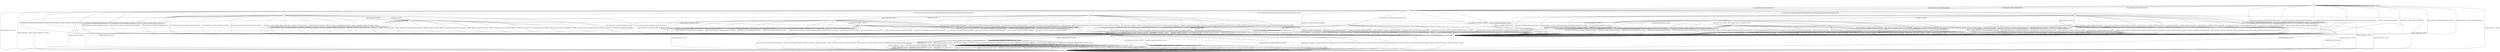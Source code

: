 digraph h7 {
s0 [label="s0"];
s1 [label="s1"];
s2 [label="s2"];
s3 [label="s3"];
s4 [label="s4"];
s5 [label="s5"];
s12 [label="s12"];
s16 [label="s16"];
s6 [label="s6"];
s7 [label="s7"];
s13 [label="s13"];
s15 [label="s15"];
s17 [label="s17"];
s8 [label="s8"];
s9 [label="s9"];
s18 [label="s18"];
s19 [label="s19"];
s10 [label="s10"];
s14 [label="s14"];
s11 [label="s11"];
s0 -> s1 [label="ECDH_CLIENT_HELLO / HELLO_VERIFY_REQUEST"];
s0 -> s2 [label="ECDH_CLIENT_KEY_EXCHANGE / Alert(FATAL,UNEXPECTED_MESSAGE)"];
s0 -> s1 [label="DH_CLIENT_HELLO / HELLO_VERIFY_REQUEST"];
s0 -> s2 [label="DH_CLIENT_KEY_EXCHANGE / Alert(FATAL,UNEXPECTED_MESSAGE)"];
s0 -> s1 [label="PSK_CLIENT_HELLO / HELLO_VERIFY_REQUEST"];
s0 -> s2 [label="PSK_CLIENT_KEY_EXCHANGE / Alert(FATAL,UNEXPECTED_MESSAGE)"];
s0 -> s1 [label="RSA_CLIENT_HELLO / HELLO_VERIFY_REQUEST"];
s0 -> s2 [label="RSA_CLIENT_KEY_EXCHANGE / Alert(FATAL,UNEXPECTED_MESSAGE)"];
s0 -> s3 [label="CHANGE_CIPHER_SPEC / TIMEOUT"];
s0 -> s2 [label="FINISHED / Alert(FATAL,INTERNAL_ERROR)"];
s0 -> s0 [label="APPLICATION / Alert(FATAL,UNEXPECTED_MESSAGE)"];
s0 -> s2 [label="CERTIFICATE / Alert(FATAL,UNEXPECTED_MESSAGE)"];
s0 -> s2 [label="EMPTY_CERTIFICATE / Alert(FATAL,UNEXPECTED_MESSAGE)"];
s0 -> s2 [label="CERTIFICATE_VERIFY / Alert(FATAL,UNEXPECTED_MESSAGE)"];
s0 -> s0 [label="Alert(WARNING,CLOSE_NOTIFY) / TIMEOUT"];
s0 -> s0 [label="Alert(FATAL,UNEXPECTED_MESSAGE) / TIMEOUT"];
s1 -> s4 [label="ECDH_CLIENT_HELLO / SERVER_HELLO,CERTIFICATE,ECDHE_SERVER_KEY_EXCHANGE,CERTIFICATE_REQUEST,SERVER_HELLO_DONE"];
s1 -> s2 [label="ECDH_CLIENT_KEY_EXCHANGE / Alert(FATAL,UNEXPECTED_MESSAGE)"];
s1 -> s12 [label="DH_CLIENT_HELLO / SERVER_HELLO,CERTIFICATE,DHE_SERVER_KEY_EXCHANGE,CERTIFICATE_REQUEST,SERVER_HELLO_DONE"];
s1 -> s2 [label="DH_CLIENT_KEY_EXCHANGE / Alert(FATAL,UNEXPECTED_MESSAGE)"];
s1 -> s5 [label="PSK_CLIENT_HELLO / SERVER_HELLO,SERVER_HELLO_DONE"];
s1 -> s2 [label="PSK_CLIENT_KEY_EXCHANGE / Alert(FATAL,UNEXPECTED_MESSAGE)"];
s1 -> s16 [label="RSA_CLIENT_HELLO / SERVER_HELLO,CERTIFICATE,CERTIFICATE_REQUEST,SERVER_HELLO_DONE"];
s1 -> s2 [label="RSA_CLIENT_KEY_EXCHANGE / Alert(FATAL,UNEXPECTED_MESSAGE)"];
s1 -> s3 [label="CHANGE_CIPHER_SPEC / TIMEOUT"];
s1 -> s2 [label="FINISHED / Alert(FATAL,INTERNAL_ERROR)"];
s1 -> s2 [label="APPLICATION / Alert(FATAL,UNEXPECTED_MESSAGE)"];
s1 -> s2 [label="CERTIFICATE / Alert(FATAL,UNEXPECTED_MESSAGE)"];
s1 -> s2 [label="EMPTY_CERTIFICATE / Alert(FATAL,UNEXPECTED_MESSAGE)"];
s1 -> s2 [label="CERTIFICATE_VERIFY / Alert(FATAL,UNEXPECTED_MESSAGE)"];
s1 -> s2 [label="Alert(WARNING,CLOSE_NOTIFY) / TIMEOUT"];
s1 -> s2 [label="Alert(FATAL,UNEXPECTED_MESSAGE) / TIMEOUT"];
s2 -> s2 [label="ECDH_CLIENT_HELLO / TIMEOUT"];
s2 -> s2 [label="ECDH_CLIENT_KEY_EXCHANGE / TIMEOUT"];
s2 -> s2 [label="DH_CLIENT_HELLO / TIMEOUT"];
s2 -> s2 [label="DH_CLIENT_KEY_EXCHANGE / TIMEOUT"];
s2 -> s2 [label="PSK_CLIENT_HELLO / TIMEOUT"];
s2 -> s2 [label="PSK_CLIENT_KEY_EXCHANGE / TIMEOUT"];
s2 -> s2 [label="RSA_CLIENT_HELLO / TIMEOUT"];
s2 -> s2 [label="RSA_CLIENT_KEY_EXCHANGE / TIMEOUT"];
s2 -> s3 [label="CHANGE_CIPHER_SPEC / TIMEOUT"];
s2 -> s2 [label="FINISHED / TIMEOUT"];
s2 -> s2 [label="APPLICATION / Alert(FATAL,UNEXPECTED_MESSAGE)"];
s2 -> s2 [label="CERTIFICATE / TIMEOUT"];
s2 -> s2 [label="EMPTY_CERTIFICATE / TIMEOUT"];
s2 -> s2 [label="CERTIFICATE_VERIFY / TIMEOUT"];
s2 -> s2 [label="Alert(WARNING,CLOSE_NOTIFY) / TIMEOUT"];
s2 -> s2 [label="Alert(FATAL,UNEXPECTED_MESSAGE) / TIMEOUT"];
s3 -> s3 [label="ECDH_CLIENT_HELLO / TIMEOUT"];
s3 -> s3 [label="ECDH_CLIENT_KEY_EXCHANGE / TIMEOUT"];
s3 -> s3 [label="DH_CLIENT_HELLO / TIMEOUT"];
s3 -> s3 [label="DH_CLIENT_KEY_EXCHANGE / TIMEOUT"];
s3 -> s3 [label="PSK_CLIENT_HELLO / TIMEOUT"];
s3 -> s3 [label="PSK_CLIENT_KEY_EXCHANGE / TIMEOUT"];
s3 -> s3 [label="RSA_CLIENT_HELLO / TIMEOUT"];
s3 -> s3 [label="RSA_CLIENT_KEY_EXCHANGE / TIMEOUT"];
s3 -> s3 [label="CHANGE_CIPHER_SPEC / TIMEOUT"];
s3 -> s3 [label="FINISHED / TIMEOUT"];
s3 -> s3 [label="APPLICATION / TIMEOUT"];
s3 -> s3 [label="CERTIFICATE / TIMEOUT"];
s3 -> s3 [label="EMPTY_CERTIFICATE / TIMEOUT"];
s3 -> s3 [label="CERTIFICATE_VERIFY / TIMEOUT"];
s3 -> s3 [label="Alert(WARNING,CLOSE_NOTIFY) / TIMEOUT"];
s3 -> s3 [label="Alert(FATAL,UNEXPECTED_MESSAGE) / TIMEOUT"];
s4 -> s2 [label="ECDH_CLIENT_HELLO / Alert(FATAL,UNEXPECTED_MESSAGE)"];
s4 -> s2 [label="ECDH_CLIENT_KEY_EXCHANGE / Alert(FATAL,UNEXPECTED_MESSAGE)"];
s4 -> s2 [label="DH_CLIENT_HELLO / Alert(FATAL,UNEXPECTED_MESSAGE)"];
s4 -> s2 [label="DH_CLIENT_KEY_EXCHANGE / Alert(FATAL,UNEXPECTED_MESSAGE)"];
s4 -> s2 [label="PSK_CLIENT_HELLO / Alert(FATAL,UNEXPECTED_MESSAGE)"];
s4 -> s2 [label="PSK_CLIENT_KEY_EXCHANGE / Alert(FATAL,UNEXPECTED_MESSAGE)"];
s4 -> s2 [label="RSA_CLIENT_HELLO / Alert(FATAL,UNEXPECTED_MESSAGE)"];
s4 -> s2 [label="RSA_CLIENT_KEY_EXCHANGE / Alert(FATAL,UNEXPECTED_MESSAGE)"];
s4 -> s3 [label="CHANGE_CIPHER_SPEC / TIMEOUT"];
s4 -> s2 [label="FINISHED / Alert(FATAL,INTERNAL_ERROR)"];
s4 -> s2 [label="APPLICATION / Alert(FATAL,UNEXPECTED_MESSAGE)"];
s4 -> s6 [label="CERTIFICATE / TIMEOUT"];
s4 -> s6 [label="EMPTY_CERTIFICATE / TIMEOUT"];
s4 -> s2 [label="CERTIFICATE_VERIFY / Alert(FATAL,UNEXPECTED_MESSAGE)"];
s4 -> s2 [label="Alert(WARNING,CLOSE_NOTIFY) / TIMEOUT"];
s4 -> s2 [label="Alert(FATAL,UNEXPECTED_MESSAGE) / TIMEOUT"];
s5 -> s2 [label="ECDH_CLIENT_HELLO / Alert(FATAL,UNEXPECTED_MESSAGE)"];
s5 -> s2 [label="ECDH_CLIENT_KEY_EXCHANGE / Alert(FATAL,DECODE_ERROR)"];
s5 -> s2 [label="DH_CLIENT_HELLO / Alert(FATAL,UNEXPECTED_MESSAGE)"];
s5 -> s2 [label="DH_CLIENT_KEY_EXCHANGE / Alert(FATAL,DECODE_ERROR)"];
s5 -> s2 [label="PSK_CLIENT_HELLO / Alert(FATAL,UNEXPECTED_MESSAGE)"];
s5 -> s7 [label="PSK_CLIENT_KEY_EXCHANGE / TIMEOUT"];
s5 -> s2 [label="RSA_CLIENT_HELLO / Alert(FATAL,UNEXPECTED_MESSAGE)"];
s5 -> s2 [label="RSA_CLIENT_KEY_EXCHANGE / Alert(FATAL,DECODE_ERROR)"];
s5 -> s3 [label="CHANGE_CIPHER_SPEC / TIMEOUT"];
s5 -> s2 [label="FINISHED / Alert(FATAL,INTERNAL_ERROR)"];
s5 -> s2 [label="APPLICATION / Alert(FATAL,UNEXPECTED_MESSAGE)"];
s5 -> s2 [label="CERTIFICATE / Alert(FATAL,UNEXPECTED_MESSAGE)"];
s5 -> s2 [label="EMPTY_CERTIFICATE / Alert(FATAL,UNEXPECTED_MESSAGE)"];
s5 -> s2 [label="CERTIFICATE_VERIFY / Alert(FATAL,UNEXPECTED_MESSAGE)"];
s5 -> s2 [label="Alert(WARNING,CLOSE_NOTIFY) / TIMEOUT"];
s5 -> s2 [label="Alert(FATAL,UNEXPECTED_MESSAGE) / TIMEOUT"];
s12 -> s2 [label="ECDH_CLIENT_HELLO / Alert(FATAL,UNEXPECTED_MESSAGE)"];
s12 -> s2 [label="ECDH_CLIENT_KEY_EXCHANGE / Alert(FATAL,UNEXPECTED_MESSAGE)"];
s12 -> s2 [label="DH_CLIENT_HELLO / Alert(FATAL,UNEXPECTED_MESSAGE)"];
s12 -> s2 [label="DH_CLIENT_KEY_EXCHANGE / Alert(FATAL,UNEXPECTED_MESSAGE)"];
s12 -> s2 [label="PSK_CLIENT_HELLO / Alert(FATAL,UNEXPECTED_MESSAGE)"];
s12 -> s2 [label="PSK_CLIENT_KEY_EXCHANGE / Alert(FATAL,UNEXPECTED_MESSAGE)"];
s12 -> s2 [label="RSA_CLIENT_HELLO / Alert(FATAL,UNEXPECTED_MESSAGE)"];
s12 -> s2 [label="RSA_CLIENT_KEY_EXCHANGE / Alert(FATAL,UNEXPECTED_MESSAGE)"];
s12 -> s3 [label="CHANGE_CIPHER_SPEC / TIMEOUT"];
s12 -> s2 [label="FINISHED / Alert(FATAL,INTERNAL_ERROR)"];
s12 -> s2 [label="APPLICATION / Alert(FATAL,UNEXPECTED_MESSAGE)"];
s12 -> s13 [label="CERTIFICATE / TIMEOUT"];
s12 -> s15 [label="EMPTY_CERTIFICATE / TIMEOUT"];
s12 -> s2 [label="CERTIFICATE_VERIFY / Alert(FATAL,UNEXPECTED_MESSAGE)"];
s12 -> s2 [label="Alert(WARNING,CLOSE_NOTIFY) / TIMEOUT"];
s12 -> s2 [label="Alert(FATAL,UNEXPECTED_MESSAGE) / TIMEOUT"];
s16 -> s2 [label="ECDH_CLIENT_HELLO / Alert(FATAL,UNEXPECTED_MESSAGE)"];
s16 -> s2 [label="ECDH_CLIENT_KEY_EXCHANGE / Alert(FATAL,UNEXPECTED_MESSAGE)"];
s16 -> s2 [label="DH_CLIENT_HELLO / Alert(FATAL,UNEXPECTED_MESSAGE)"];
s16 -> s2 [label="DH_CLIENT_KEY_EXCHANGE / Alert(FATAL,UNEXPECTED_MESSAGE)"];
s16 -> s2 [label="PSK_CLIENT_HELLO / Alert(FATAL,UNEXPECTED_MESSAGE)"];
s16 -> s2 [label="PSK_CLIENT_KEY_EXCHANGE / Alert(FATAL,UNEXPECTED_MESSAGE)"];
s16 -> s2 [label="RSA_CLIENT_HELLO / Alert(FATAL,UNEXPECTED_MESSAGE)"];
s16 -> s2 [label="RSA_CLIENT_KEY_EXCHANGE / Alert(FATAL,UNEXPECTED_MESSAGE)"];
s16 -> s3 [label="CHANGE_CIPHER_SPEC / TIMEOUT"];
s16 -> s2 [label="FINISHED / Alert(FATAL,INTERNAL_ERROR)"];
s16 -> s2 [label="APPLICATION / Alert(FATAL,UNEXPECTED_MESSAGE)"];
s16 -> s17 [label="CERTIFICATE / TIMEOUT"];
s16 -> s17 [label="EMPTY_CERTIFICATE / TIMEOUT"];
s16 -> s2 [label="CERTIFICATE_VERIFY / Alert(FATAL,UNEXPECTED_MESSAGE)"];
s16 -> s2 [label="Alert(WARNING,CLOSE_NOTIFY) / TIMEOUT"];
s16 -> s2 [label="Alert(FATAL,UNEXPECTED_MESSAGE) / TIMEOUT"];
s6 -> s2 [label="ECDH_CLIENT_HELLO / Alert(FATAL,UNEXPECTED_MESSAGE)"];
s6 -> s8 [label="ECDH_CLIENT_KEY_EXCHANGE / TIMEOUT"];
s6 -> s2 [label="DH_CLIENT_HELLO / Alert(FATAL,UNEXPECTED_MESSAGE)"];
s6 -> s2 [label="DH_CLIENT_KEY_EXCHANGE / Alert(FATAL,DECODE_ERROR)"];
s6 -> s2 [label="PSK_CLIENT_HELLO / Alert(FATAL,UNEXPECTED_MESSAGE)"];
s6 -> s2 [label="PSK_CLIENT_KEY_EXCHANGE / Alert(FATAL,DECODE_ERROR)"];
s6 -> s2 [label="RSA_CLIENT_HELLO / Alert(FATAL,UNEXPECTED_MESSAGE)"];
s6 -> s2 [label="RSA_CLIENT_KEY_EXCHANGE / Alert(FATAL,DECODE_ERROR)"];
s6 -> s3 [label="CHANGE_CIPHER_SPEC / TIMEOUT"];
s6 -> s2 [label="FINISHED / Alert(FATAL,INTERNAL_ERROR)"];
s6 -> s2 [label="APPLICATION / Alert(FATAL,UNEXPECTED_MESSAGE)"];
s6 -> s2 [label="CERTIFICATE / Alert(FATAL,UNEXPECTED_MESSAGE)"];
s6 -> s2 [label="EMPTY_CERTIFICATE / Alert(FATAL,UNEXPECTED_MESSAGE)"];
s6 -> s2 [label="CERTIFICATE_VERIFY / Alert(FATAL,UNEXPECTED_MESSAGE)"];
s6 -> s2 [label="Alert(WARNING,CLOSE_NOTIFY) / TIMEOUT"];
s6 -> s2 [label="Alert(FATAL,UNEXPECTED_MESSAGE) / TIMEOUT"];
s7 -> s2 [label="ECDH_CLIENT_HELLO / Alert(FATAL,UNEXPECTED_MESSAGE)"];
s7 -> s2 [label="ECDH_CLIENT_KEY_EXCHANGE / Alert(FATAL,UNEXPECTED_MESSAGE)"];
s7 -> s2 [label="DH_CLIENT_HELLO / Alert(FATAL,UNEXPECTED_MESSAGE)"];
s7 -> s2 [label="DH_CLIENT_KEY_EXCHANGE / Alert(FATAL,UNEXPECTED_MESSAGE)"];
s7 -> s2 [label="PSK_CLIENT_HELLO / Alert(FATAL,UNEXPECTED_MESSAGE)"];
s7 -> s2 [label="PSK_CLIENT_KEY_EXCHANGE / Alert(FATAL,UNEXPECTED_MESSAGE)"];
s7 -> s2 [label="RSA_CLIENT_HELLO / Alert(FATAL,UNEXPECTED_MESSAGE)"];
s7 -> s2 [label="RSA_CLIENT_KEY_EXCHANGE / Alert(FATAL,UNEXPECTED_MESSAGE)"];
s7 -> s9 [label="CHANGE_CIPHER_SPEC / TIMEOUT"];
s7 -> s2 [label="FINISHED / Alert(FATAL,UNEXPECTED_MESSAGE)"];
s7 -> s2 [label="APPLICATION / Alert(FATAL,UNEXPECTED_MESSAGE)"];
s7 -> s2 [label="CERTIFICATE / Alert(FATAL,UNEXPECTED_MESSAGE)"];
s7 -> s2 [label="EMPTY_CERTIFICATE / Alert(FATAL,UNEXPECTED_MESSAGE)"];
s7 -> s2 [label="CERTIFICATE_VERIFY / Alert(FATAL,UNEXPECTED_MESSAGE)"];
s7 -> s2 [label="Alert(WARNING,CLOSE_NOTIFY) / TIMEOUT"];
s7 -> s2 [label="Alert(FATAL,UNEXPECTED_MESSAGE) / TIMEOUT"];
s13 -> s2 [label="ECDH_CLIENT_HELLO / Alert(FATAL,UNEXPECTED_MESSAGE)"];
s13 -> s2 [label="ECDH_CLIENT_KEY_EXCHANGE / Alert(FATAL,DECODE_ERROR)"];
s13 -> s2 [label="DH_CLIENT_HELLO / Alert(FATAL,UNEXPECTED_MESSAGE)"];
s13 -> s8 [label="DH_CLIENT_KEY_EXCHANGE / TIMEOUT"];
s13 -> s2 [label="PSK_CLIENT_HELLO / Alert(FATAL,UNEXPECTED_MESSAGE)"];
s13 -> s19 [label="PSK_CLIENT_KEY_EXCHANGE / TIMEOUT"];
s13 -> s2 [label="RSA_CLIENT_HELLO / Alert(FATAL,UNEXPECTED_MESSAGE)"];
s13 -> s19 [label="RSA_CLIENT_KEY_EXCHANGE / TIMEOUT"];
s13 -> s3 [label="CHANGE_CIPHER_SPEC / TIMEOUT"];
s13 -> s2 [label="FINISHED / Alert(FATAL,INTERNAL_ERROR)"];
s13 -> s2 [label="APPLICATION / Alert(FATAL,UNEXPECTED_MESSAGE)"];
s13 -> s2 [label="CERTIFICATE / Alert(FATAL,UNEXPECTED_MESSAGE)"];
s13 -> s2 [label="EMPTY_CERTIFICATE / Alert(FATAL,UNEXPECTED_MESSAGE)"];
s13 -> s2 [label="CERTIFICATE_VERIFY / Alert(FATAL,UNEXPECTED_MESSAGE)"];
s13 -> s2 [label="Alert(WARNING,CLOSE_NOTIFY) / TIMEOUT"];
s13 -> s2 [label="Alert(FATAL,UNEXPECTED_MESSAGE) / TIMEOUT"];
s15 -> s2 [label="ECDH_CLIENT_HELLO / Alert(FATAL,UNEXPECTED_MESSAGE)"];
s15 -> s2 [label="ECDH_CLIENT_KEY_EXCHANGE / Alert(FATAL,DECODE_ERROR)"];
s15 -> s2 [label="DH_CLIENT_HELLO / Alert(FATAL,UNEXPECTED_MESSAGE)"];
s15 -> s7 [label="DH_CLIENT_KEY_EXCHANGE / TIMEOUT"];
s15 -> s2 [label="PSK_CLIENT_HELLO / Alert(FATAL,UNEXPECTED_MESSAGE)"];
s15 -> s18 [label="PSK_CLIENT_KEY_EXCHANGE / TIMEOUT"];
s15 -> s2 [label="RSA_CLIENT_HELLO / Alert(FATAL,UNEXPECTED_MESSAGE)"];
s15 -> s18 [label="RSA_CLIENT_KEY_EXCHANGE / TIMEOUT"];
s15 -> s3 [label="CHANGE_CIPHER_SPEC / TIMEOUT"];
s15 -> s2 [label="FINISHED / Alert(FATAL,INTERNAL_ERROR)"];
s15 -> s2 [label="APPLICATION / Alert(FATAL,UNEXPECTED_MESSAGE)"];
s15 -> s2 [label="CERTIFICATE / Alert(FATAL,UNEXPECTED_MESSAGE)"];
s15 -> s2 [label="EMPTY_CERTIFICATE / Alert(FATAL,UNEXPECTED_MESSAGE)"];
s15 -> s2 [label="CERTIFICATE_VERIFY / Alert(FATAL,UNEXPECTED_MESSAGE)"];
s15 -> s2 [label="Alert(WARNING,CLOSE_NOTIFY) / TIMEOUT"];
s15 -> s2 [label="Alert(FATAL,UNEXPECTED_MESSAGE) / TIMEOUT"];
s17 -> s2 [label="ECDH_CLIENT_HELLO / Alert(FATAL,UNEXPECTED_MESSAGE)"];
s17 -> s2 [label="ECDH_CLIENT_KEY_EXCHANGE / Alert(FATAL,DECODE_ERROR)"];
s17 -> s2 [label="DH_CLIENT_HELLO / Alert(FATAL,UNEXPECTED_MESSAGE)"];
s17 -> s2 [label="DH_CLIENT_KEY_EXCHANGE / Alert(FATAL,DECRYPT_ERROR)"];
s17 -> s2 [label="PSK_CLIENT_HELLO / Alert(FATAL,UNEXPECTED_MESSAGE)"];
s17 -> s19 [label="PSK_CLIENT_KEY_EXCHANGE / TIMEOUT"];
s17 -> s2 [label="RSA_CLIENT_HELLO / Alert(FATAL,UNEXPECTED_MESSAGE)"];
s17 -> s8 [label="RSA_CLIENT_KEY_EXCHANGE / TIMEOUT"];
s17 -> s3 [label="CHANGE_CIPHER_SPEC / TIMEOUT"];
s17 -> s2 [label="FINISHED / Alert(FATAL,INTERNAL_ERROR)"];
s17 -> s2 [label="APPLICATION / Alert(FATAL,UNEXPECTED_MESSAGE)"];
s17 -> s2 [label="CERTIFICATE / Alert(FATAL,UNEXPECTED_MESSAGE)"];
s17 -> s2 [label="EMPTY_CERTIFICATE / Alert(FATAL,UNEXPECTED_MESSAGE)"];
s17 -> s2 [label="CERTIFICATE_VERIFY / Alert(FATAL,UNEXPECTED_MESSAGE)"];
s17 -> s2 [label="Alert(WARNING,CLOSE_NOTIFY) / TIMEOUT"];
s17 -> s2 [label="Alert(FATAL,UNEXPECTED_MESSAGE) / TIMEOUT"];
s8 -> s2 [label="ECDH_CLIENT_HELLO / Alert(FATAL,UNEXPECTED_MESSAGE)"];
s8 -> s2 [label="ECDH_CLIENT_KEY_EXCHANGE / Alert(FATAL,UNEXPECTED_MESSAGE)"];
s8 -> s2 [label="DH_CLIENT_HELLO / Alert(FATAL,UNEXPECTED_MESSAGE)"];
s8 -> s2 [label="DH_CLIENT_KEY_EXCHANGE / Alert(FATAL,UNEXPECTED_MESSAGE)"];
s8 -> s2 [label="PSK_CLIENT_HELLO / Alert(FATAL,UNEXPECTED_MESSAGE)"];
s8 -> s2 [label="PSK_CLIENT_KEY_EXCHANGE / Alert(FATAL,UNEXPECTED_MESSAGE)"];
s8 -> s2 [label="RSA_CLIENT_HELLO / Alert(FATAL,UNEXPECTED_MESSAGE)"];
s8 -> s2 [label="RSA_CLIENT_KEY_EXCHANGE / Alert(FATAL,UNEXPECTED_MESSAGE)"];
s8 -> s3 [label="CHANGE_CIPHER_SPEC / TIMEOUT"];
s8 -> s2 [label="FINISHED / Alert(FATAL,UNEXPECTED_MESSAGE)"];
s8 -> s2 [label="APPLICATION / Alert(FATAL,UNEXPECTED_MESSAGE)"];
s8 -> s2 [label="CERTIFICATE / Alert(FATAL,UNEXPECTED_MESSAGE)"];
s8 -> s2 [label="EMPTY_CERTIFICATE / Alert(FATAL,UNEXPECTED_MESSAGE)"];
s8 -> s7 [label="CERTIFICATE_VERIFY / TIMEOUT"];
s8 -> s2 [label="Alert(WARNING,CLOSE_NOTIFY) / TIMEOUT"];
s8 -> s2 [label="Alert(FATAL,UNEXPECTED_MESSAGE) / TIMEOUT"];
s9 -> s3 [label="ECDH_CLIENT_HELLO / Alert(FATAL,UNEXPECTED_MESSAGE)"];
s9 -> s3 [label="ECDH_CLIENT_KEY_EXCHANGE / Alert(FATAL,UNEXPECTED_MESSAGE)"];
s9 -> s3 [label="DH_CLIENT_HELLO / Alert(FATAL,UNEXPECTED_MESSAGE)"];
s9 -> s3 [label="DH_CLIENT_KEY_EXCHANGE / Alert(FATAL,UNEXPECTED_MESSAGE)"];
s9 -> s3 [label="PSK_CLIENT_HELLO / Alert(FATAL,UNEXPECTED_MESSAGE)"];
s9 -> s3 [label="PSK_CLIENT_KEY_EXCHANGE / Alert(FATAL,UNEXPECTED_MESSAGE)"];
s9 -> s3 [label="RSA_CLIENT_HELLO / Alert(FATAL,UNEXPECTED_MESSAGE)"];
s9 -> s3 [label="RSA_CLIENT_KEY_EXCHANGE / Alert(FATAL,UNEXPECTED_MESSAGE)"];
s9 -> s3 [label="CHANGE_CIPHER_SPEC / TIMEOUT"];
s9 -> s10 [label="FINISHED / CHANGE_CIPHER_SPEC,FINISHED"];
s9 -> s9 [label="APPLICATION / TIMEOUT"];
s9 -> s3 [label="CERTIFICATE / Alert(FATAL,UNEXPECTED_MESSAGE)"];
s9 -> s3 [label="EMPTY_CERTIFICATE / Alert(FATAL,UNEXPECTED_MESSAGE)"];
s9 -> s3 [label="CERTIFICATE_VERIFY / Alert(FATAL,UNEXPECTED_MESSAGE)"];
s9 -> s14 [label="Alert(WARNING,CLOSE_NOTIFY) / TIMEOUT"];
s9 -> s14 [label="Alert(FATAL,UNEXPECTED_MESSAGE) / TIMEOUT"];
s18 -> s2 [label="ECDH_CLIENT_HELLO / Alert(FATAL,UNEXPECTED_MESSAGE)"];
s18 -> s2 [label="ECDH_CLIENT_KEY_EXCHANGE / Alert(FATAL,UNEXPECTED_MESSAGE)"];
s18 -> s2 [label="DH_CLIENT_HELLO / Alert(FATAL,UNEXPECTED_MESSAGE)"];
s18 -> s2 [label="DH_CLIENT_KEY_EXCHANGE / Alert(FATAL,UNEXPECTED_MESSAGE)"];
s18 -> s2 [label="PSK_CLIENT_HELLO / Alert(FATAL,UNEXPECTED_MESSAGE)"];
s18 -> s2 [label="PSK_CLIENT_KEY_EXCHANGE / Alert(FATAL,UNEXPECTED_MESSAGE)"];
s18 -> s2 [label="RSA_CLIENT_HELLO / Alert(FATAL,UNEXPECTED_MESSAGE)"];
s18 -> s2 [label="RSA_CLIENT_KEY_EXCHANGE / Alert(FATAL,UNEXPECTED_MESSAGE)"];
s18 -> s3 [label="CHANGE_CIPHER_SPEC / TIMEOUT"];
s18 -> s2 [label="FINISHED / Alert(FATAL,UNEXPECTED_MESSAGE)"];
s18 -> s2 [label="APPLICATION / Alert(FATAL,UNEXPECTED_MESSAGE)"];
s18 -> s2 [label="CERTIFICATE / Alert(FATAL,UNEXPECTED_MESSAGE)"];
s18 -> s2 [label="EMPTY_CERTIFICATE / Alert(FATAL,UNEXPECTED_MESSAGE)"];
s18 -> s2 [label="CERTIFICATE_VERIFY / Alert(FATAL,UNEXPECTED_MESSAGE)"];
s18 -> s2 [label="Alert(WARNING,CLOSE_NOTIFY) / TIMEOUT"];
s18 -> s2 [label="Alert(FATAL,UNEXPECTED_MESSAGE) / TIMEOUT"];
s19 -> s2 [label="ECDH_CLIENT_HELLO / Alert(FATAL,UNEXPECTED_MESSAGE)"];
s19 -> s2 [label="ECDH_CLIENT_KEY_EXCHANGE / Alert(FATAL,UNEXPECTED_MESSAGE)"];
s19 -> s2 [label="DH_CLIENT_HELLO / Alert(FATAL,UNEXPECTED_MESSAGE)"];
s19 -> s2 [label="DH_CLIENT_KEY_EXCHANGE / Alert(FATAL,UNEXPECTED_MESSAGE)"];
s19 -> s2 [label="PSK_CLIENT_HELLO / Alert(FATAL,UNEXPECTED_MESSAGE)"];
s19 -> s2 [label="PSK_CLIENT_KEY_EXCHANGE / Alert(FATAL,UNEXPECTED_MESSAGE)"];
s19 -> s2 [label="RSA_CLIENT_HELLO / Alert(FATAL,UNEXPECTED_MESSAGE)"];
s19 -> s2 [label="RSA_CLIENT_KEY_EXCHANGE / Alert(FATAL,UNEXPECTED_MESSAGE)"];
s19 -> s3 [label="CHANGE_CIPHER_SPEC / TIMEOUT"];
s19 -> s2 [label="FINISHED / Alert(FATAL,UNEXPECTED_MESSAGE)"];
s19 -> s2 [label="APPLICATION / Alert(FATAL,UNEXPECTED_MESSAGE)"];
s19 -> s2 [label="CERTIFICATE / Alert(FATAL,UNEXPECTED_MESSAGE)"];
s19 -> s2 [label="EMPTY_CERTIFICATE / Alert(FATAL,UNEXPECTED_MESSAGE)"];
s19 -> s18 [label="CERTIFICATE_VERIFY / TIMEOUT"];
s19 -> s2 [label="Alert(WARNING,CLOSE_NOTIFY) / TIMEOUT"];
s19 -> s2 [label="Alert(FATAL,UNEXPECTED_MESSAGE) / TIMEOUT"];
s10 -> s11 [label="ECDH_CLIENT_HELLO / TIMEOUT"];
s10 -> s11 [label="ECDH_CLIENT_KEY_EXCHANGE / TIMEOUT"];
s10 -> s11 [label="DH_CLIENT_HELLO / TIMEOUT"];
s10 -> s11 [label="DH_CLIENT_KEY_EXCHANGE / TIMEOUT"];
s10 -> s11 [label="PSK_CLIENT_HELLO / TIMEOUT"];
s10 -> s11 [label="PSK_CLIENT_KEY_EXCHANGE / TIMEOUT"];
s10 -> s11 [label="RSA_CLIENT_HELLO / TIMEOUT"];
s10 -> s11 [label="RSA_CLIENT_KEY_EXCHANGE / TIMEOUT"];
s10 -> s3 [label="CHANGE_CIPHER_SPEC / TIMEOUT"];
s10 -> s10 [label="FINISHED / CHANGE_CIPHER_SPEC,FINISHED"];
s10 -> s10 [label="APPLICATION / TIMEOUT"];
s10 -> s11 [label="CERTIFICATE / TIMEOUT"];
s10 -> s11 [label="EMPTY_CERTIFICATE / TIMEOUT"];
s10 -> s11 [label="CERTIFICATE_VERIFY / TIMEOUT"];
s10 -> s3 [label="Alert(WARNING,CLOSE_NOTIFY) / TIMEOUT"];
s10 -> s3 [label="Alert(FATAL,UNEXPECTED_MESSAGE) / TIMEOUT"];
s14 -> s3 [label="ECDH_CLIENT_HELLO / Alert(FATAL,UNEXPECTED_MESSAGE)"];
s14 -> s3 [label="ECDH_CLIENT_KEY_EXCHANGE / Alert(FATAL,UNEXPECTED_MESSAGE)"];
s14 -> s3 [label="DH_CLIENT_HELLO / Alert(FATAL,UNEXPECTED_MESSAGE)"];
s14 -> s3 [label="DH_CLIENT_KEY_EXCHANGE / Alert(FATAL,UNEXPECTED_MESSAGE)"];
s14 -> s3 [label="PSK_CLIENT_HELLO / Alert(FATAL,UNEXPECTED_MESSAGE)"];
s14 -> s3 [label="PSK_CLIENT_KEY_EXCHANGE / Alert(FATAL,UNEXPECTED_MESSAGE)"];
s14 -> s3 [label="RSA_CLIENT_HELLO / Alert(FATAL,UNEXPECTED_MESSAGE)"];
s14 -> s3 [label="RSA_CLIENT_KEY_EXCHANGE / Alert(FATAL,UNEXPECTED_MESSAGE)"];
s14 -> s3 [label="CHANGE_CIPHER_SPEC / TIMEOUT"];
s14 -> s3 [label="FINISHED / CHANGE_CIPHER_SPEC,FINISHED"];
s14 -> s14 [label="APPLICATION / TIMEOUT"];
s14 -> s3 [label="CERTIFICATE / Alert(FATAL,UNEXPECTED_MESSAGE)"];
s14 -> s3 [label="EMPTY_CERTIFICATE / Alert(FATAL,UNEXPECTED_MESSAGE)"];
s14 -> s3 [label="CERTIFICATE_VERIFY / Alert(FATAL,UNEXPECTED_MESSAGE)"];
s14 -> s14 [label="Alert(WARNING,CLOSE_NOTIFY) / TIMEOUT"];
s14 -> s14 [label="Alert(FATAL,UNEXPECTED_MESSAGE) / TIMEOUT"];
s11 -> s11 [label="ECDH_CLIENT_HELLO / TIMEOUT"];
s11 -> s11 [label="ECDH_CLIENT_KEY_EXCHANGE / TIMEOUT"];
s11 -> s11 [label="DH_CLIENT_HELLO / TIMEOUT"];
s11 -> s11 [label="DH_CLIENT_KEY_EXCHANGE / TIMEOUT"];
s11 -> s11 [label="PSK_CLIENT_HELLO / TIMEOUT"];
s11 -> s11 [label="PSK_CLIENT_KEY_EXCHANGE / TIMEOUT"];
s11 -> s11 [label="RSA_CLIENT_HELLO / TIMEOUT"];
s11 -> s11 [label="RSA_CLIENT_KEY_EXCHANGE / TIMEOUT"];
s11 -> s3 [label="CHANGE_CIPHER_SPEC / TIMEOUT"];
s11 -> s11 [label="FINISHED / TIMEOUT"];
s11 -> s3 [label="APPLICATION / Alert(FATAL,UNEXPECTED_MESSAGE)"];
s11 -> s11 [label="CERTIFICATE / TIMEOUT"];
s11 -> s11 [label="EMPTY_CERTIFICATE / TIMEOUT"];
s11 -> s11 [label="CERTIFICATE_VERIFY / TIMEOUT"];
s11 -> s3 [label="Alert(WARNING,CLOSE_NOTIFY) / TIMEOUT"];
s11 -> s3 [label="Alert(FATAL,UNEXPECTED_MESSAGE) / TIMEOUT"];
__start0 [shape=none, label=""];
__start0 -> s0 [label=""];
}
